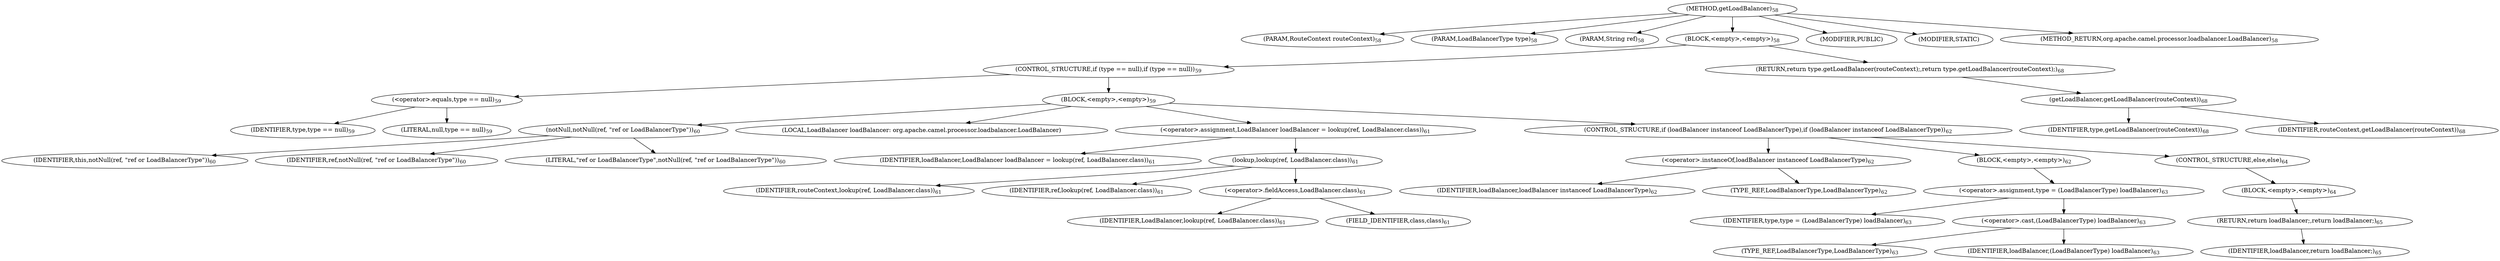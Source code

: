 digraph "getLoadBalancer" {  
"55" [label = <(METHOD,getLoadBalancer)<SUB>58</SUB>> ]
"56" [label = <(PARAM,RouteContext routeContext)<SUB>58</SUB>> ]
"57" [label = <(PARAM,LoadBalancerType type)<SUB>58</SUB>> ]
"58" [label = <(PARAM,String ref)<SUB>58</SUB>> ]
"59" [label = <(BLOCK,&lt;empty&gt;,&lt;empty&gt;)<SUB>58</SUB>> ]
"60" [label = <(CONTROL_STRUCTURE,if (type == null),if (type == null))<SUB>59</SUB>> ]
"61" [label = <(&lt;operator&gt;.equals,type == null)<SUB>59</SUB>> ]
"62" [label = <(IDENTIFIER,type,type == null)<SUB>59</SUB>> ]
"63" [label = <(LITERAL,null,type == null)<SUB>59</SUB>> ]
"64" [label = <(BLOCK,&lt;empty&gt;,&lt;empty&gt;)<SUB>59</SUB>> ]
"65" [label = <(notNull,notNull(ref, &quot;ref or LoadBalancerType&quot;))<SUB>60</SUB>> ]
"66" [label = <(IDENTIFIER,this,notNull(ref, &quot;ref or LoadBalancerType&quot;))<SUB>60</SUB>> ]
"67" [label = <(IDENTIFIER,ref,notNull(ref, &quot;ref or LoadBalancerType&quot;))<SUB>60</SUB>> ]
"68" [label = <(LITERAL,&quot;ref or LoadBalancerType&quot;,notNull(ref, &quot;ref or LoadBalancerType&quot;))<SUB>60</SUB>> ]
"69" [label = <(LOCAL,LoadBalancer loadBalancer: org.apache.camel.processor.loadbalancer.LoadBalancer)> ]
"70" [label = <(&lt;operator&gt;.assignment,LoadBalancer loadBalancer = lookup(ref, LoadBalancer.class))<SUB>61</SUB>> ]
"71" [label = <(IDENTIFIER,loadBalancer,LoadBalancer loadBalancer = lookup(ref, LoadBalancer.class))<SUB>61</SUB>> ]
"72" [label = <(lookup,lookup(ref, LoadBalancer.class))<SUB>61</SUB>> ]
"73" [label = <(IDENTIFIER,routeContext,lookup(ref, LoadBalancer.class))<SUB>61</SUB>> ]
"74" [label = <(IDENTIFIER,ref,lookup(ref, LoadBalancer.class))<SUB>61</SUB>> ]
"75" [label = <(&lt;operator&gt;.fieldAccess,LoadBalancer.class)<SUB>61</SUB>> ]
"76" [label = <(IDENTIFIER,LoadBalancer,lookup(ref, LoadBalancer.class))<SUB>61</SUB>> ]
"77" [label = <(FIELD_IDENTIFIER,class,class)<SUB>61</SUB>> ]
"78" [label = <(CONTROL_STRUCTURE,if (loadBalancer instanceof LoadBalancerType),if (loadBalancer instanceof LoadBalancerType))<SUB>62</SUB>> ]
"79" [label = <(&lt;operator&gt;.instanceOf,loadBalancer instanceof LoadBalancerType)<SUB>62</SUB>> ]
"80" [label = <(IDENTIFIER,loadBalancer,loadBalancer instanceof LoadBalancerType)<SUB>62</SUB>> ]
"81" [label = <(TYPE_REF,LoadBalancerType,LoadBalancerType)<SUB>62</SUB>> ]
"82" [label = <(BLOCK,&lt;empty&gt;,&lt;empty&gt;)<SUB>62</SUB>> ]
"83" [label = <(&lt;operator&gt;.assignment,type = (LoadBalancerType) loadBalancer)<SUB>63</SUB>> ]
"84" [label = <(IDENTIFIER,type,type = (LoadBalancerType) loadBalancer)<SUB>63</SUB>> ]
"85" [label = <(&lt;operator&gt;.cast,(LoadBalancerType) loadBalancer)<SUB>63</SUB>> ]
"86" [label = <(TYPE_REF,LoadBalancerType,LoadBalancerType)<SUB>63</SUB>> ]
"87" [label = <(IDENTIFIER,loadBalancer,(LoadBalancerType) loadBalancer)<SUB>63</SUB>> ]
"88" [label = <(CONTROL_STRUCTURE,else,else)<SUB>64</SUB>> ]
"89" [label = <(BLOCK,&lt;empty&gt;,&lt;empty&gt;)<SUB>64</SUB>> ]
"90" [label = <(RETURN,return loadBalancer;,return loadBalancer;)<SUB>65</SUB>> ]
"91" [label = <(IDENTIFIER,loadBalancer,return loadBalancer;)<SUB>65</SUB>> ]
"92" [label = <(RETURN,return type.getLoadBalancer(routeContext);,return type.getLoadBalancer(routeContext);)<SUB>68</SUB>> ]
"93" [label = <(getLoadBalancer,getLoadBalancer(routeContext))<SUB>68</SUB>> ]
"94" [label = <(IDENTIFIER,type,getLoadBalancer(routeContext))<SUB>68</SUB>> ]
"95" [label = <(IDENTIFIER,routeContext,getLoadBalancer(routeContext))<SUB>68</SUB>> ]
"96" [label = <(MODIFIER,PUBLIC)> ]
"97" [label = <(MODIFIER,STATIC)> ]
"98" [label = <(METHOD_RETURN,org.apache.camel.processor.loadbalancer.LoadBalancer)<SUB>58</SUB>> ]
  "55" -> "56" 
  "55" -> "57" 
  "55" -> "58" 
  "55" -> "59" 
  "55" -> "96" 
  "55" -> "97" 
  "55" -> "98" 
  "59" -> "60" 
  "59" -> "92" 
  "60" -> "61" 
  "60" -> "64" 
  "61" -> "62" 
  "61" -> "63" 
  "64" -> "65" 
  "64" -> "69" 
  "64" -> "70" 
  "64" -> "78" 
  "65" -> "66" 
  "65" -> "67" 
  "65" -> "68" 
  "70" -> "71" 
  "70" -> "72" 
  "72" -> "73" 
  "72" -> "74" 
  "72" -> "75" 
  "75" -> "76" 
  "75" -> "77" 
  "78" -> "79" 
  "78" -> "82" 
  "78" -> "88" 
  "79" -> "80" 
  "79" -> "81" 
  "82" -> "83" 
  "83" -> "84" 
  "83" -> "85" 
  "85" -> "86" 
  "85" -> "87" 
  "88" -> "89" 
  "89" -> "90" 
  "90" -> "91" 
  "92" -> "93" 
  "93" -> "94" 
  "93" -> "95" 
}

